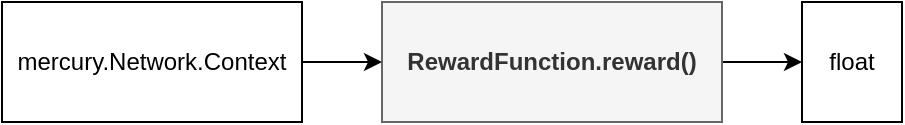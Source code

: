 <mxfile version="14.6.13" type="device"><diagram id="q9tXXWaBqoWVcXFMBy7T" name="Page-1"><mxGraphModel dx="1106" dy="822" grid="1" gridSize="10" guides="1" tooltips="1" connect="1" arrows="1" fold="1" page="1" pageScale="1" pageWidth="827" pageHeight="1169" math="0" shadow="0"><root><mxCell id="0"/><mxCell id="1" parent="0"/><mxCell id="tTuuCryNAIHUQCQiNNCZ-11" style="edgeStyle=orthogonalEdgeStyle;rounded=0;orthogonalLoop=1;jettySize=auto;html=1;exitX=1;exitY=0.5;exitDx=0;exitDy=0;entryX=0;entryY=0.5;entryDx=0;entryDy=0;" parent="1" source="tTuuCryNAIHUQCQiNNCZ-1" edge="1" target="tTuuCryNAIHUQCQiNNCZ-12"><mxGeometry relative="1" as="geometry"><mxPoint x="500" y="140" as="targetPoint"/></mxGeometry></mxCell><mxCell id="tTuuCryNAIHUQCQiNNCZ-1" value="&lt;b&gt;RewardFunction.reward()&lt;/b&gt;" style="rounded=0;whiteSpace=wrap;html=1;fillColor=#f5f5f5;strokeColor=#666666;fontColor=#333333;" parent="1" vertex="1"><mxGeometry x="340" y="110" width="170" height="60" as="geometry"/></mxCell><mxCell id="tTuuCryNAIHUQCQiNNCZ-3" style="edgeStyle=orthogonalEdgeStyle;rounded=0;orthogonalLoop=1;jettySize=auto;html=1;exitX=1;exitY=0.5;exitDx=0;exitDy=0;entryX=0;entryY=0.5;entryDx=0;entryDy=0;" parent="1" source="tTuuCryNAIHUQCQiNNCZ-2" target="tTuuCryNAIHUQCQiNNCZ-1" edge="1"><mxGeometry relative="1" as="geometry"/></mxCell><mxCell id="tTuuCryNAIHUQCQiNNCZ-2" value="mercury.Network.Context" style="rounded=0;whiteSpace=wrap;html=1;" parent="1" vertex="1"><mxGeometry x="150" y="110" width="150" height="60" as="geometry"/></mxCell><mxCell id="tTuuCryNAIHUQCQiNNCZ-12" value="float" style="rounded=0;whiteSpace=wrap;html=1;" parent="1" vertex="1"><mxGeometry x="550" y="110" width="50" height="60" as="geometry"/></mxCell></root></mxGraphModel></diagram></mxfile>
